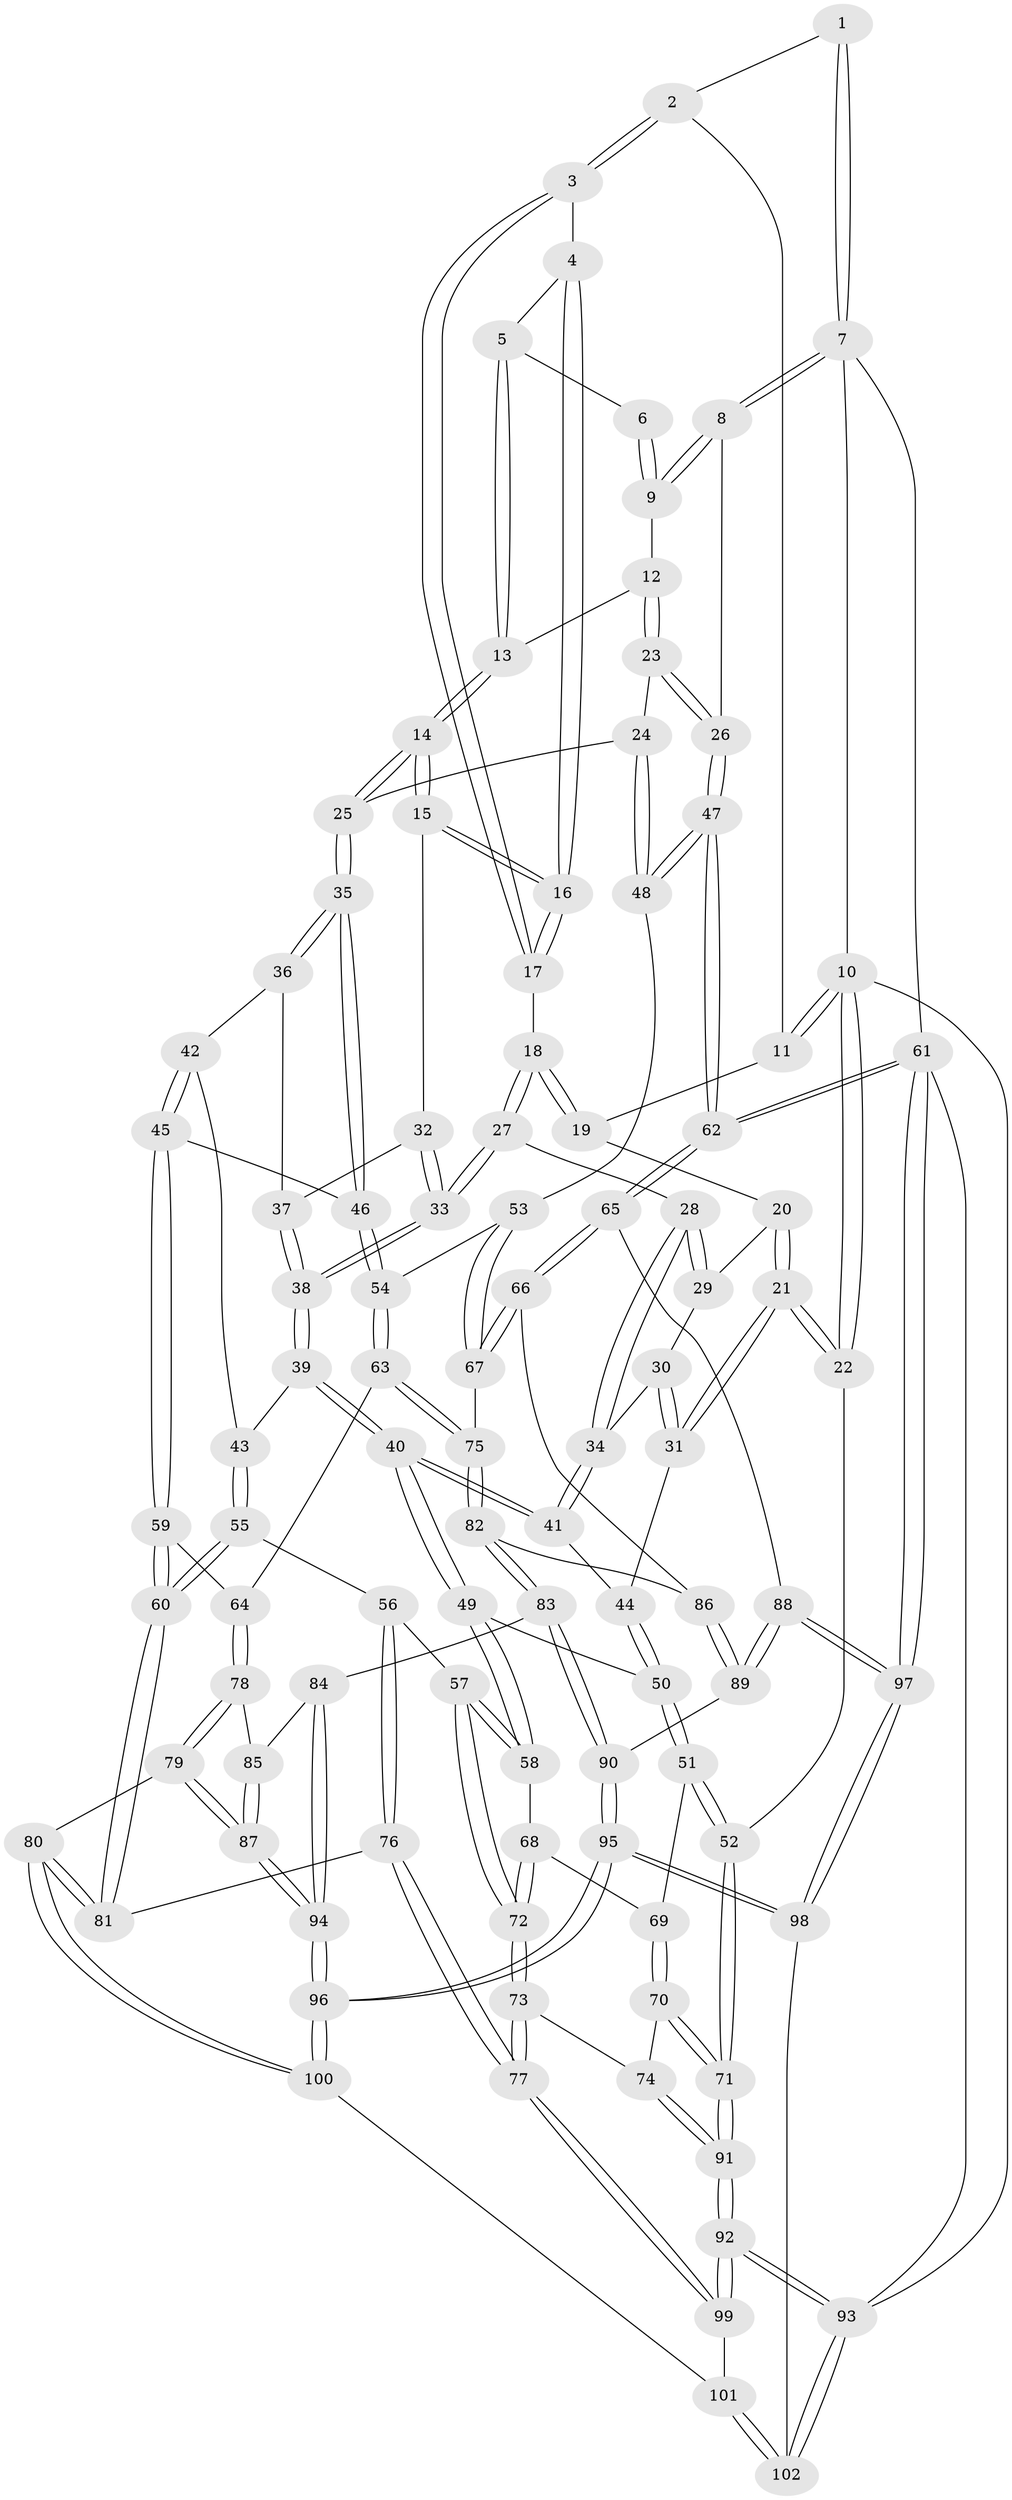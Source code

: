 // Generated by graph-tools (version 1.1) at 2025/38/02/21/25 10:38:57]
// undirected, 102 vertices, 252 edges
graph export_dot {
graph [start="1"]
  node [color=gray90,style=filled];
  1 [pos="+0.7219266199495837+0"];
  2 [pos="+0.3116378086866892+0"];
  3 [pos="+0.34576579540708813+0.02406975627445693"];
  4 [pos="+0.6529509167375683+0.02112676632279843"];
  5 [pos="+0.658313818607475+0.012511110229442938"];
  6 [pos="+0.7193932497515466+0"];
  7 [pos="+1+0"];
  8 [pos="+1+0.06769900278499678"];
  9 [pos="+0.8616871624648563+0.12740976273788404"];
  10 [pos="+0+0"];
  11 [pos="+0+0"];
  12 [pos="+0.8222944250113894+0.1662769286434684"];
  13 [pos="+0.8113931476797984+0.16562063618723688"];
  14 [pos="+0.6131804345166885+0.20392532754001919"];
  15 [pos="+0.5923540169776017+0.18774549338709012"];
  16 [pos="+0.5910750121353556+0.18431281681506362"];
  17 [pos="+0.346901983020804+0.04670396928169511"];
  18 [pos="+0.30201300140942555+0.13371984123346783"];
  19 [pos="+0.11485193477480914+0.1382014760266037"];
  20 [pos="+0.06343097974063051+0.1998508852792599"];
  21 [pos="+0+0.31043845096817685"];
  22 [pos="+0+0.31204353536889134"];
  23 [pos="+0.8379013049167255+0.31712803622712343"];
  24 [pos="+0.8143830673855781+0.3619723808470681"];
  25 [pos="+0.6821225900883436+0.3690311307179694"];
  26 [pos="+1+0.20360969047117997"];
  27 [pos="+0.301032281758006+0.20748333144904266"];
  28 [pos="+0.2811074044313065+0.23169092147383394"];
  29 [pos="+0.08740295180701184+0.21363282977074358"];
  30 [pos="+0.17475526497608168+0.280743254672922"];
  31 [pos="+0.029667076061741328+0.367820071266342"];
  32 [pos="+0.5603524363003719+0.21668853373039548"];
  33 [pos="+0.41315072876607384+0.30685704560947963"];
  34 [pos="+0.24620151385748065+0.2809888515012704"];
  35 [pos="+0.664967672536337+0.3928715305779986"];
  36 [pos="+0.5258448824706425+0.3443778238806797"];
  37 [pos="+0.5253186886231511+0.3439793553290496"];
  38 [pos="+0.42243013556671766+0.363321634500846"];
  39 [pos="+0.41691868105367114+0.41217299426676085"];
  40 [pos="+0.25509843185620085+0.4383479725906893"];
  41 [pos="+0.23440501411332662+0.3938870452812377"];
  42 [pos="+0.5328003593568739+0.415080085076725"];
  43 [pos="+0.4244630781332993+0.42221103189265535"];
  44 [pos="+0.03391215440240008+0.3705181869999357"];
  45 [pos="+0.6456270717667982+0.4297604808909406"];
  46 [pos="+0.647175779508334+0.42853093747565013"];
  47 [pos="+1+0.4537072863809534"];
  48 [pos="+0.8899569533109934+0.47100536401534737"];
  49 [pos="+0.22680792015115628+0.529516489741942"];
  50 [pos="+0.1229308474945493+0.5061958464168413"];
  51 [pos="+0.024476631198956045+0.577421113029843"];
  52 [pos="+0+0.5670462368274624"];
  53 [pos="+0.8714690854029703+0.5077097802974142"];
  54 [pos="+0.7728061005956659+0.5793009743014542"];
  55 [pos="+0.46608480573696565+0.6032696679341594"];
  56 [pos="+0.30910161035113826+0.5894702998887443"];
  57 [pos="+0.23769652276598333+0.5566338128989587"];
  58 [pos="+0.23371054217970536+0.550572785771124"];
  59 [pos="+0.5647608395849552+0.5683966266877116"];
  60 [pos="+0.4794957499417095+0.6146980346817316"];
  61 [pos="+1+1"];
  62 [pos="+1+0.6956847831577248"];
  63 [pos="+0.7616743569334266+0.6071500793085782"];
  64 [pos="+0.7007695230513696+0.6220765615915427"];
  65 [pos="+1+0.7031492844466898"];
  66 [pos="+0.9530199859558008+0.6819314205100429"];
  67 [pos="+0.9323000581120167+0.6547880615396418"];
  68 [pos="+0.1049046475838197+0.6186966463328428"];
  69 [pos="+0.07904263981219944+0.6219987908601476"];
  70 [pos="+0.08396453907815671+0.7016206109364069"];
  71 [pos="+0+0.7445104862958418"];
  72 [pos="+0.18758888045417565+0.7087271882426587"];
  73 [pos="+0.17988438419446598+0.7596724234574168"];
  74 [pos="+0.16466559200848105+0.7580009704803716"];
  75 [pos="+0.7714559287689581+0.6262431335873395"];
  76 [pos="+0.29513669812587+0.7396750717965507"];
  77 [pos="+0.21577747452118717+0.7954743578595228"];
  78 [pos="+0.6606995402640367+0.7103912817029758"];
  79 [pos="+0.5096834930627382+0.7297575897441609"];
  80 [pos="+0.48936560761809517+0.7242934695424176"];
  81 [pos="+0.48805630191785504+0.7212557096443061"];
  82 [pos="+0.7938023248459682+0.7134664780390362"];
  83 [pos="+0.7772647880912231+0.7476867063701086"];
  84 [pos="+0.772724159940044+0.7493498280154967"];
  85 [pos="+0.6717706888385541+0.7213011740195497"];
  86 [pos="+0.9028294859469518+0.7128056137233648"];
  87 [pos="+0.6735198907940398+0.851763321296481"];
  88 [pos="+0.9149073377946394+0.8354111155310572"];
  89 [pos="+0.8836897774218468+0.8108053695751785"];
  90 [pos="+0.8221911782470459+0.8155131877670797"];
  91 [pos="+0+1"];
  92 [pos="+0+1"];
  93 [pos="+0+1"];
  94 [pos="+0.6749734703961378+0.8536367055257352"];
  95 [pos="+0.7178198606362479+1"];
  96 [pos="+0.7039260578575336+1"];
  97 [pos="+1+1"];
  98 [pos="+0.7187431253838158+1"];
  99 [pos="+0.21697207807688565+0.8002357287436825"];
  100 [pos="+0.48668440185653933+0.7340372087320217"];
  101 [pos="+0.37722049142724773+1"];
  102 [pos="+0.38832527883885815+1"];
  1 -- 2;
  1 -- 7;
  1 -- 7;
  2 -- 3;
  2 -- 3;
  2 -- 11;
  3 -- 4;
  3 -- 17;
  3 -- 17;
  4 -- 5;
  4 -- 16;
  4 -- 16;
  5 -- 6;
  5 -- 13;
  5 -- 13;
  6 -- 9;
  6 -- 9;
  7 -- 8;
  7 -- 8;
  7 -- 10;
  7 -- 61;
  8 -- 9;
  8 -- 9;
  8 -- 26;
  9 -- 12;
  10 -- 11;
  10 -- 11;
  10 -- 22;
  10 -- 22;
  10 -- 93;
  11 -- 19;
  12 -- 13;
  12 -- 23;
  12 -- 23;
  13 -- 14;
  13 -- 14;
  14 -- 15;
  14 -- 15;
  14 -- 25;
  14 -- 25;
  15 -- 16;
  15 -- 16;
  15 -- 32;
  16 -- 17;
  16 -- 17;
  17 -- 18;
  18 -- 19;
  18 -- 19;
  18 -- 27;
  18 -- 27;
  19 -- 20;
  20 -- 21;
  20 -- 21;
  20 -- 29;
  21 -- 22;
  21 -- 22;
  21 -- 31;
  21 -- 31;
  22 -- 52;
  23 -- 24;
  23 -- 26;
  23 -- 26;
  24 -- 25;
  24 -- 48;
  24 -- 48;
  25 -- 35;
  25 -- 35;
  26 -- 47;
  26 -- 47;
  27 -- 28;
  27 -- 33;
  27 -- 33;
  28 -- 29;
  28 -- 29;
  28 -- 34;
  28 -- 34;
  29 -- 30;
  30 -- 31;
  30 -- 31;
  30 -- 34;
  31 -- 44;
  32 -- 33;
  32 -- 33;
  32 -- 37;
  33 -- 38;
  33 -- 38;
  34 -- 41;
  34 -- 41;
  35 -- 36;
  35 -- 36;
  35 -- 46;
  35 -- 46;
  36 -- 37;
  36 -- 42;
  37 -- 38;
  37 -- 38;
  38 -- 39;
  38 -- 39;
  39 -- 40;
  39 -- 40;
  39 -- 43;
  40 -- 41;
  40 -- 41;
  40 -- 49;
  40 -- 49;
  41 -- 44;
  42 -- 43;
  42 -- 45;
  42 -- 45;
  43 -- 55;
  43 -- 55;
  44 -- 50;
  44 -- 50;
  45 -- 46;
  45 -- 59;
  45 -- 59;
  46 -- 54;
  46 -- 54;
  47 -- 48;
  47 -- 48;
  47 -- 62;
  47 -- 62;
  48 -- 53;
  49 -- 50;
  49 -- 58;
  49 -- 58;
  50 -- 51;
  50 -- 51;
  51 -- 52;
  51 -- 52;
  51 -- 69;
  52 -- 71;
  52 -- 71;
  53 -- 54;
  53 -- 67;
  53 -- 67;
  54 -- 63;
  54 -- 63;
  55 -- 56;
  55 -- 60;
  55 -- 60;
  56 -- 57;
  56 -- 76;
  56 -- 76;
  57 -- 58;
  57 -- 58;
  57 -- 72;
  57 -- 72;
  58 -- 68;
  59 -- 60;
  59 -- 60;
  59 -- 64;
  60 -- 81;
  60 -- 81;
  61 -- 62;
  61 -- 62;
  61 -- 97;
  61 -- 97;
  61 -- 93;
  62 -- 65;
  62 -- 65;
  63 -- 64;
  63 -- 75;
  63 -- 75;
  64 -- 78;
  64 -- 78;
  65 -- 66;
  65 -- 66;
  65 -- 88;
  66 -- 67;
  66 -- 67;
  66 -- 86;
  67 -- 75;
  68 -- 69;
  68 -- 72;
  68 -- 72;
  69 -- 70;
  69 -- 70;
  70 -- 71;
  70 -- 71;
  70 -- 74;
  71 -- 91;
  71 -- 91;
  72 -- 73;
  72 -- 73;
  73 -- 74;
  73 -- 77;
  73 -- 77;
  74 -- 91;
  74 -- 91;
  75 -- 82;
  75 -- 82;
  76 -- 77;
  76 -- 77;
  76 -- 81;
  77 -- 99;
  77 -- 99;
  78 -- 79;
  78 -- 79;
  78 -- 85;
  79 -- 80;
  79 -- 87;
  79 -- 87;
  80 -- 81;
  80 -- 81;
  80 -- 100;
  80 -- 100;
  82 -- 83;
  82 -- 83;
  82 -- 86;
  83 -- 84;
  83 -- 90;
  83 -- 90;
  84 -- 85;
  84 -- 94;
  84 -- 94;
  85 -- 87;
  85 -- 87;
  86 -- 89;
  86 -- 89;
  87 -- 94;
  87 -- 94;
  88 -- 89;
  88 -- 89;
  88 -- 97;
  88 -- 97;
  89 -- 90;
  90 -- 95;
  90 -- 95;
  91 -- 92;
  91 -- 92;
  92 -- 93;
  92 -- 93;
  92 -- 99;
  92 -- 99;
  93 -- 102;
  93 -- 102;
  94 -- 96;
  94 -- 96;
  95 -- 96;
  95 -- 96;
  95 -- 98;
  95 -- 98;
  96 -- 100;
  96 -- 100;
  97 -- 98;
  97 -- 98;
  98 -- 102;
  99 -- 101;
  100 -- 101;
  101 -- 102;
  101 -- 102;
}

